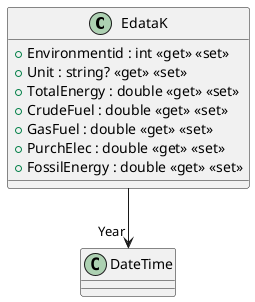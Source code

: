 @startuml
class EdataK {
    + Environmentid : int <<get>> <<set>>
    + Unit : string? <<get>> <<set>>
    + TotalEnergy : double <<get>> <<set>>
    + CrudeFuel : double <<get>> <<set>>
    + GasFuel : double <<get>> <<set>>
    + PurchElec : double <<get>> <<set>>
    + FossilEnergy : double <<get>> <<set>>
}
EdataK --> "Year" DateTime
@enduml
